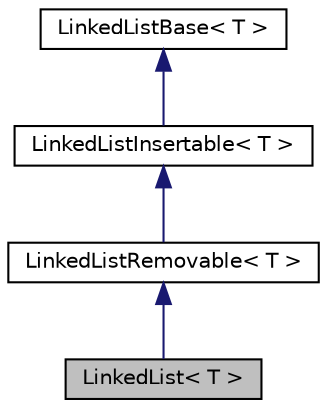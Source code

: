 digraph "LinkedList&lt; T &gt;"
{
  edge [fontname="Helvetica",fontsize="10",labelfontname="Helvetica",labelfontsize="10"];
  node [fontname="Helvetica",fontsize="10",shape=record];
  Node1 [label="LinkedList\< T \>",height=0.2,width=0.4,color="black", fillcolor="grey75", style="filled", fontcolor="black"];
  Node2 -> Node1 [dir="back",color="midnightblue",fontsize="10",style="solid",fontname="Helvetica"];
  Node2 [label="LinkedListRemovable\< T \>",height=0.2,width=0.4,color="black", fillcolor="white", style="filled",URL="$class_linked_list_removable.html"];
  Node3 -> Node2 [dir="back",color="midnightblue",fontsize="10",style="solid",fontname="Helvetica"];
  Node3 [label="LinkedListInsertable\< T \>",height=0.2,width=0.4,color="black", fillcolor="white", style="filled",URL="$class_linked_list_insertable.html"];
  Node4 -> Node3 [dir="back",color="midnightblue",fontsize="10",style="solid",fontname="Helvetica"];
  Node4 [label="LinkedListBase\< T \>",height=0.2,width=0.4,color="black", fillcolor="white", style="filled",URL="$class_linked_list_base.html"];
}
